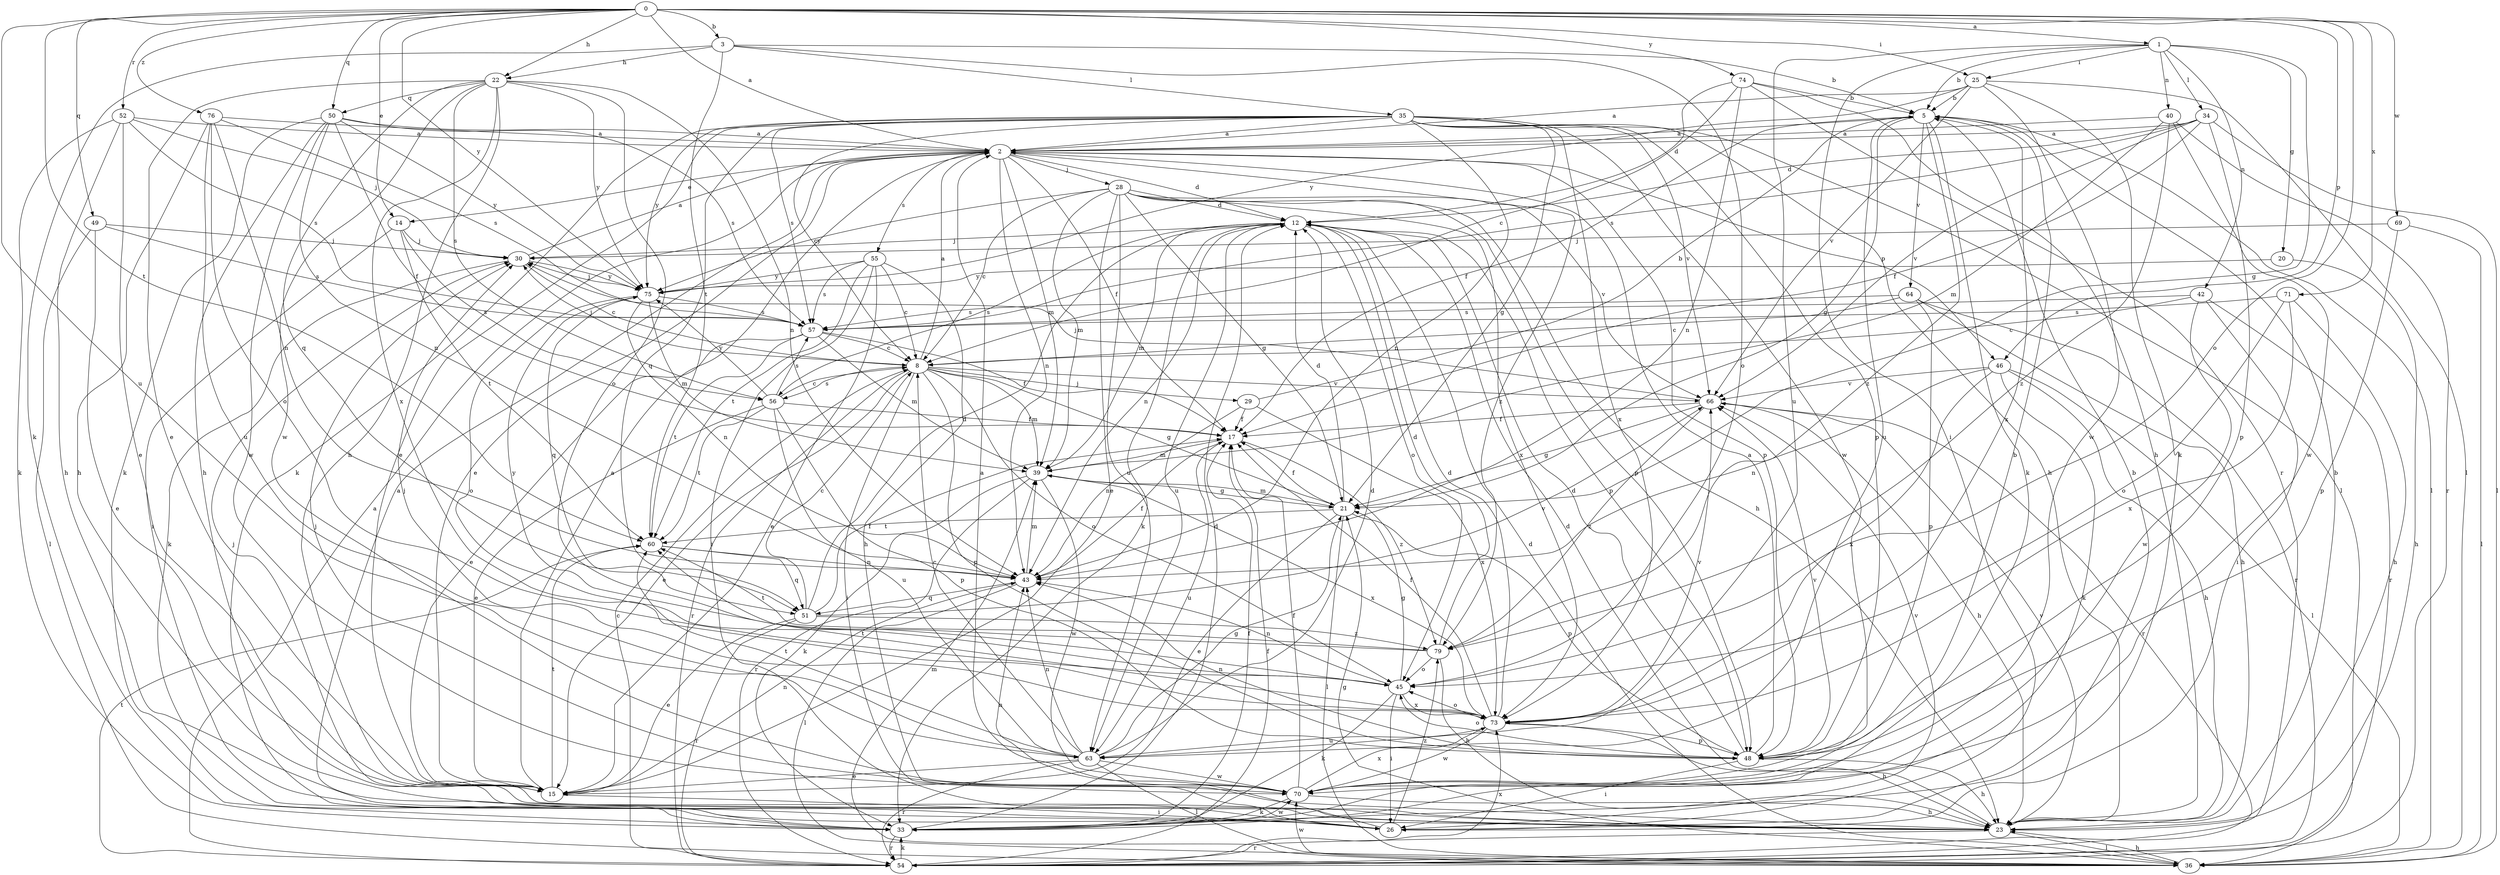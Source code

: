 strict digraph  {
0;
1;
2;
3;
5;
8;
12;
14;
15;
17;
20;
21;
22;
23;
25;
26;
28;
29;
30;
33;
34;
35;
36;
39;
40;
42;
43;
45;
46;
48;
49;
50;
51;
52;
54;
55;
56;
57;
60;
63;
64;
66;
69;
70;
71;
73;
74;
75;
76;
79;
0 -> 1  [label=a];
0 -> 2  [label=a];
0 -> 3  [label=b];
0 -> 14  [label=e];
0 -> 22  [label=h];
0 -> 25  [label=i];
0 -> 45  [label=o];
0 -> 46  [label=p];
0 -> 49  [label=q];
0 -> 50  [label=q];
0 -> 52  [label=r];
0 -> 60  [label=t];
0 -> 63  [label=u];
0 -> 69  [label=w];
0 -> 71  [label=x];
0 -> 74  [label=y];
0 -> 75  [label=y];
0 -> 76  [label=z];
1 -> 5  [label=b];
1 -> 20  [label=g];
1 -> 21  [label=g];
1 -> 25  [label=i];
1 -> 26  [label=i];
1 -> 34  [label=l];
1 -> 40  [label=n];
1 -> 42  [label=n];
1 -> 63  [label=u];
2 -> 12  [label=d];
2 -> 14  [label=e];
2 -> 15  [label=e];
2 -> 17  [label=f];
2 -> 28  [label=j];
2 -> 39  [label=m];
2 -> 43  [label=n];
2 -> 46  [label=p];
2 -> 48  [label=p];
2 -> 55  [label=s];
2 -> 79  [label=z];
3 -> 5  [label=b];
3 -> 22  [label=h];
3 -> 33  [label=k];
3 -> 35  [label=l];
3 -> 45  [label=o];
3 -> 60  [label=t];
5 -> 2  [label=a];
5 -> 17  [label=f];
5 -> 21  [label=g];
5 -> 33  [label=k];
5 -> 36  [label=l];
5 -> 63  [label=u];
5 -> 64  [label=v];
5 -> 73  [label=x];
5 -> 79  [label=z];
8 -> 2  [label=a];
8 -> 15  [label=e];
8 -> 21  [label=g];
8 -> 26  [label=i];
8 -> 29  [label=j];
8 -> 30  [label=j];
8 -> 39  [label=m];
8 -> 45  [label=o];
8 -> 48  [label=p];
8 -> 54  [label=r];
8 -> 56  [label=s];
8 -> 66  [label=v];
12 -> 30  [label=j];
12 -> 33  [label=k];
12 -> 39  [label=m];
12 -> 43  [label=n];
12 -> 45  [label=o];
12 -> 48  [label=p];
12 -> 56  [label=s];
12 -> 63  [label=u];
14 -> 26  [label=i];
14 -> 30  [label=j];
14 -> 56  [label=s];
14 -> 60  [label=t];
15 -> 2  [label=a];
15 -> 26  [label=i];
15 -> 43  [label=n];
15 -> 60  [label=t];
17 -> 39  [label=m];
17 -> 63  [label=u];
17 -> 79  [label=z];
20 -> 23  [label=h];
20 -> 75  [label=y];
21 -> 12  [label=d];
21 -> 15  [label=e];
21 -> 17  [label=f];
21 -> 36  [label=l];
21 -> 39  [label=m];
21 -> 48  [label=p];
21 -> 60  [label=t];
22 -> 15  [label=e];
22 -> 23  [label=h];
22 -> 43  [label=n];
22 -> 45  [label=o];
22 -> 50  [label=q];
22 -> 51  [label=q];
22 -> 56  [label=s];
22 -> 70  [label=w];
22 -> 73  [label=x];
22 -> 75  [label=y];
23 -> 5  [label=b];
23 -> 12  [label=d];
23 -> 30  [label=j];
23 -> 36  [label=l];
23 -> 54  [label=r];
23 -> 66  [label=v];
25 -> 2  [label=a];
25 -> 5  [label=b];
25 -> 33  [label=k];
25 -> 36  [label=l];
25 -> 66  [label=v];
25 -> 70  [label=w];
25 -> 75  [label=y];
26 -> 2  [label=a];
26 -> 5  [label=b];
26 -> 43  [label=n];
26 -> 66  [label=v];
26 -> 79  [label=z];
28 -> 8  [label=c];
28 -> 12  [label=d];
28 -> 15  [label=e];
28 -> 21  [label=g];
28 -> 23  [label=h];
28 -> 39  [label=m];
28 -> 48  [label=p];
28 -> 63  [label=u];
28 -> 66  [label=v];
28 -> 73  [label=x];
28 -> 75  [label=y];
29 -> 5  [label=b];
29 -> 17  [label=f];
29 -> 43  [label=n];
29 -> 73  [label=x];
30 -> 2  [label=a];
30 -> 8  [label=c];
30 -> 33  [label=k];
30 -> 75  [label=y];
33 -> 12  [label=d];
33 -> 17  [label=f];
33 -> 54  [label=r];
33 -> 70  [label=w];
34 -> 2  [label=a];
34 -> 12  [label=d];
34 -> 17  [label=f];
34 -> 36  [label=l];
34 -> 48  [label=p];
34 -> 57  [label=s];
34 -> 66  [label=v];
35 -> 2  [label=a];
35 -> 8  [label=c];
35 -> 15  [label=e];
35 -> 21  [label=g];
35 -> 23  [label=h];
35 -> 33  [label=k];
35 -> 36  [label=l];
35 -> 43  [label=n];
35 -> 48  [label=p];
35 -> 51  [label=q];
35 -> 57  [label=s];
35 -> 66  [label=v];
35 -> 70  [label=w];
35 -> 73  [label=x];
35 -> 75  [label=y];
36 -> 12  [label=d];
36 -> 21  [label=g];
36 -> 23  [label=h];
36 -> 39  [label=m];
36 -> 70  [label=w];
39 -> 21  [label=g];
39 -> 33  [label=k];
39 -> 54  [label=r];
39 -> 70  [label=w];
39 -> 73  [label=x];
40 -> 2  [label=a];
40 -> 39  [label=m];
40 -> 54  [label=r];
40 -> 70  [label=w];
40 -> 79  [label=z];
42 -> 8  [label=c];
42 -> 26  [label=i];
42 -> 54  [label=r];
42 -> 57  [label=s];
42 -> 70  [label=w];
43 -> 17  [label=f];
43 -> 36  [label=l];
43 -> 39  [label=m];
43 -> 51  [label=q];
45 -> 21  [label=g];
45 -> 26  [label=i];
45 -> 33  [label=k];
45 -> 43  [label=n];
45 -> 73  [label=x];
46 -> 23  [label=h];
46 -> 33  [label=k];
46 -> 36  [label=l];
46 -> 43  [label=n];
46 -> 66  [label=v];
46 -> 73  [label=x];
48 -> 2  [label=a];
48 -> 12  [label=d];
48 -> 23  [label=h];
48 -> 26  [label=i];
48 -> 43  [label=n];
48 -> 45  [label=o];
48 -> 66  [label=v];
49 -> 15  [label=e];
49 -> 30  [label=j];
49 -> 36  [label=l];
49 -> 57  [label=s];
50 -> 2  [label=a];
50 -> 17  [label=f];
50 -> 23  [label=h];
50 -> 33  [label=k];
50 -> 43  [label=n];
50 -> 57  [label=s];
50 -> 70  [label=w];
50 -> 75  [label=y];
51 -> 8  [label=c];
51 -> 12  [label=d];
51 -> 15  [label=e];
51 -> 17  [label=f];
51 -> 54  [label=r];
51 -> 66  [label=v];
51 -> 79  [label=z];
52 -> 2  [label=a];
52 -> 15  [label=e];
52 -> 23  [label=h];
52 -> 30  [label=j];
52 -> 33  [label=k];
52 -> 57  [label=s];
54 -> 2  [label=a];
54 -> 8  [label=c];
54 -> 17  [label=f];
54 -> 33  [label=k];
54 -> 60  [label=t];
54 -> 73  [label=x];
55 -> 8  [label=c];
55 -> 15  [label=e];
55 -> 23  [label=h];
55 -> 26  [label=i];
55 -> 57  [label=s];
55 -> 60  [label=t];
55 -> 75  [label=y];
56 -> 8  [label=c];
56 -> 15  [label=e];
56 -> 17  [label=f];
56 -> 48  [label=p];
56 -> 57  [label=s];
56 -> 60  [label=t];
56 -> 63  [label=u];
56 -> 75  [label=y];
57 -> 8  [label=c];
57 -> 15  [label=e];
57 -> 17  [label=f];
57 -> 39  [label=m];
57 -> 60  [label=t];
60 -> 43  [label=n];
60 -> 51  [label=q];
63 -> 8  [label=c];
63 -> 12  [label=d];
63 -> 15  [label=e];
63 -> 21  [label=g];
63 -> 36  [label=l];
63 -> 43  [label=n];
63 -> 54  [label=r];
63 -> 60  [label=t];
63 -> 70  [label=w];
64 -> 8  [label=c];
64 -> 23  [label=h];
64 -> 48  [label=p];
64 -> 54  [label=r];
64 -> 57  [label=s];
66 -> 17  [label=f];
66 -> 21  [label=g];
66 -> 23  [label=h];
66 -> 30  [label=j];
66 -> 54  [label=r];
66 -> 79  [label=z];
69 -> 30  [label=j];
69 -> 36  [label=l];
69 -> 48  [label=p];
70 -> 2  [label=a];
70 -> 5  [label=b];
70 -> 17  [label=f];
70 -> 23  [label=h];
70 -> 30  [label=j];
70 -> 33  [label=k];
70 -> 73  [label=x];
71 -> 23  [label=h];
71 -> 45  [label=o];
71 -> 57  [label=s];
71 -> 73  [label=x];
73 -> 12  [label=d];
73 -> 17  [label=f];
73 -> 23  [label=h];
73 -> 30  [label=j];
73 -> 45  [label=o];
73 -> 48  [label=p];
73 -> 60  [label=t];
73 -> 63  [label=u];
73 -> 66  [label=v];
73 -> 70  [label=w];
74 -> 5  [label=b];
74 -> 8  [label=c];
74 -> 12  [label=d];
74 -> 23  [label=h];
74 -> 43  [label=n];
74 -> 54  [label=r];
75 -> 30  [label=j];
75 -> 39  [label=m];
75 -> 43  [label=n];
75 -> 45  [label=o];
75 -> 51  [label=q];
75 -> 57  [label=s];
76 -> 2  [label=a];
76 -> 23  [label=h];
76 -> 43  [label=n];
76 -> 45  [label=o];
76 -> 57  [label=s];
76 -> 63  [label=u];
79 -> 12  [label=d];
79 -> 23  [label=h];
79 -> 45  [label=o];
79 -> 60  [label=t];
79 -> 75  [label=y];
}
